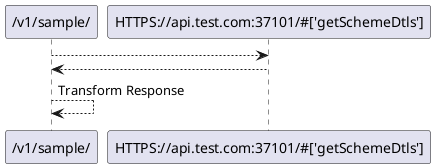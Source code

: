 @startuml
"/v1/sample/"-->"HTTPS://api.test.com:37101/#['getSchemeDtls']"
"HTTPS://api.test.com:37101/#['getSchemeDtls']"-->"/v1/sample/"
"/v1/sample/" --> "/v1/sample/" : Transform Response
@enduml
